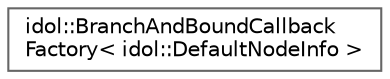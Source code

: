 digraph "Graphical Class Hierarchy"
{
 // LATEX_PDF_SIZE
  bgcolor="transparent";
  edge [fontname=Helvetica,fontsize=10,labelfontname=Helvetica,labelfontsize=10];
  node [fontname=Helvetica,fontsize=10,shape=box,height=0.2,width=0.4];
  rankdir="LR";
  Node0 [id="Node000000",label="idol::BranchAndBoundCallback\lFactory\< idol::DefaultNodeInfo \>",height=0.2,width=0.4,color="grey40", fillcolor="white", style="filled",URL="$classidol_1_1BranchAndBoundCallbackFactory.html",tooltip=" "];
}
